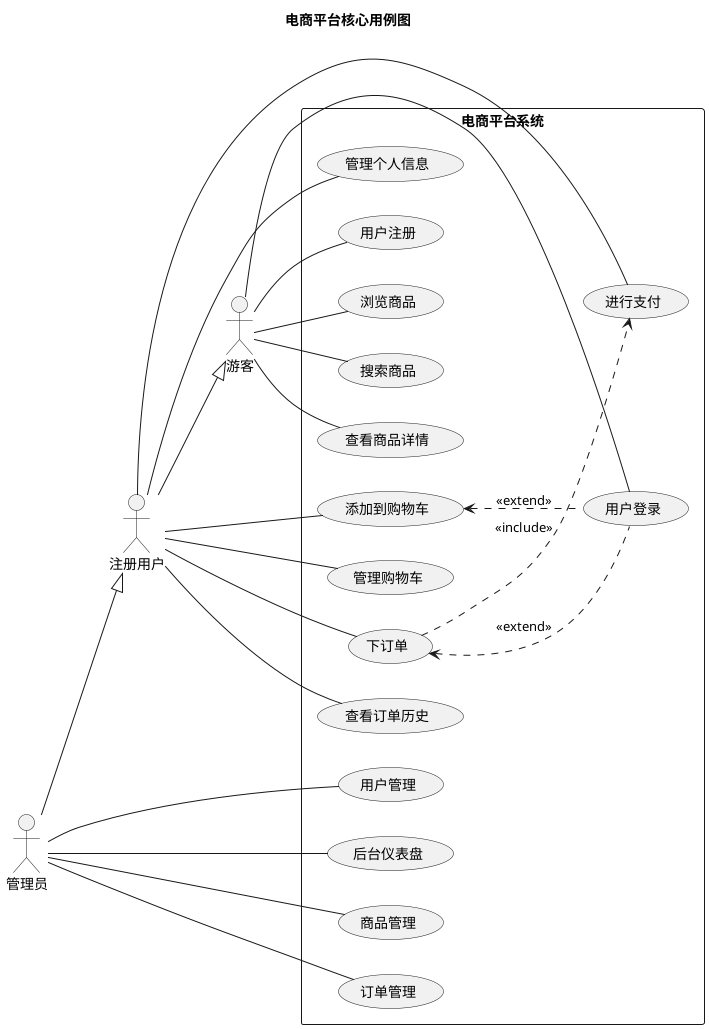 @startuml
title "电商平台核心用例图"
left to right direction

actor "游客" as Guest
actor "注册用户" as User
actor "管理员" as Admin

rectangle "电商平台系统" {
  usecase "浏览商品" as UC_Browse
  usecase "搜索商品" as UC_Search
  usecase "查看商品详情" as UC_ViewDetail
  usecase "用户注册" as UC_Register
  usecase "用户登录" as UC_Login
  usecase "添加到购物车" as UC_AddToCart
  usecase "管理购物车" as UC_ManageCart
  usecase "下订单" as UC_PlaceOrder
  usecase "进行支付" as UC_Pay
  usecase "查看订单历史" as UC_ViewOrders
  usecase "管理个人信息" as UC_ManageProfile
  usecase "商品管理" as UC_ManageProducts
  usecase "订单管理" as UC_ManageOrders
  usecase "用户管理" as UC_ManageUsers
  usecase "后台仪表盘" as UC_Dashboard
}

' 访客权限
Guest -- UC_Browse
Guest -- UC_Search
Guest -- UC_ViewDetail
Guest -- UC_Register
Guest -- UC_Login

' 注册用户权限 (用户继承游客)
User --|> Guest
User -- UC_AddToCart
User -- UC_ManageCart
User -- UC_PlaceOrder
User -- UC_Pay
User -- UC_ViewOrders
User -- UC_ManageProfile

' 管理员权限 (管理员继承用户)
Admin --|> User
Admin -- UC_ManageProducts
Admin -- UC_ManageOrders
Admin -- UC_ManageUsers
Admin -- UC_Dashboard

' 关联关系
' 支付是下订单流程的一部分
UC_PlaceOrder ..> UC_Pay : <<include>>
' 添加到购物车和下订单时，如果未登录，则需要登录
UC_AddToCart <.. UC_Login : <<extend>>
UC_PlaceOrder <.. UC_Login : <<extend>>

@enduml 